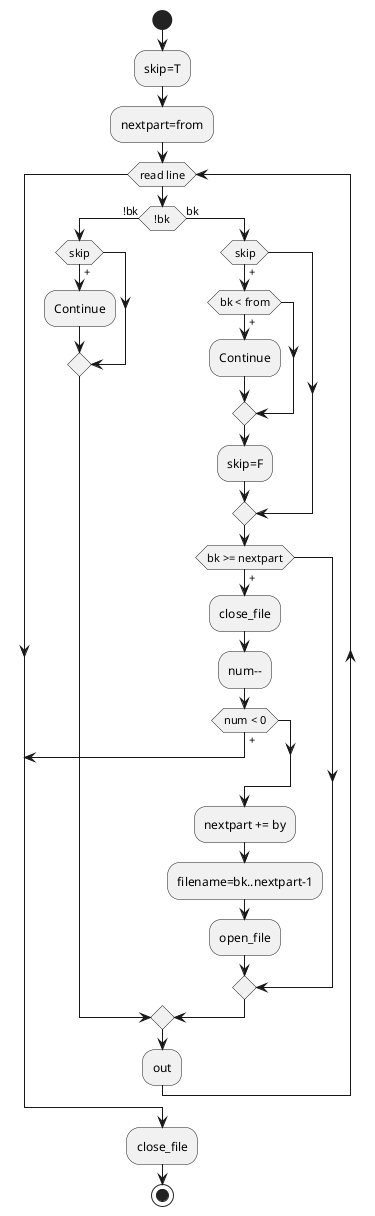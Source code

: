 @startuml
start

:skip=T;
:nextpart=from;
while (read line)
  if (!bk) then (!bk)
    if (skip) then (+)
      :Continue;
    endif
  else (bk)
    if (skip) then (+)
      if (bk < from) then (+)
        :Continue;
      endif
      :skip=F;
    endif
    if (bk >= nextpart) then (+)
      :close_file;
      :num--;
      if (num < 0) then (+)
        break
      endif
      :nextpart += by;
      :filename=bk..nextpart-1;
      :open_file;
    endif
  endif
  :out;
endwhile
:close_file;

stop
@enduml